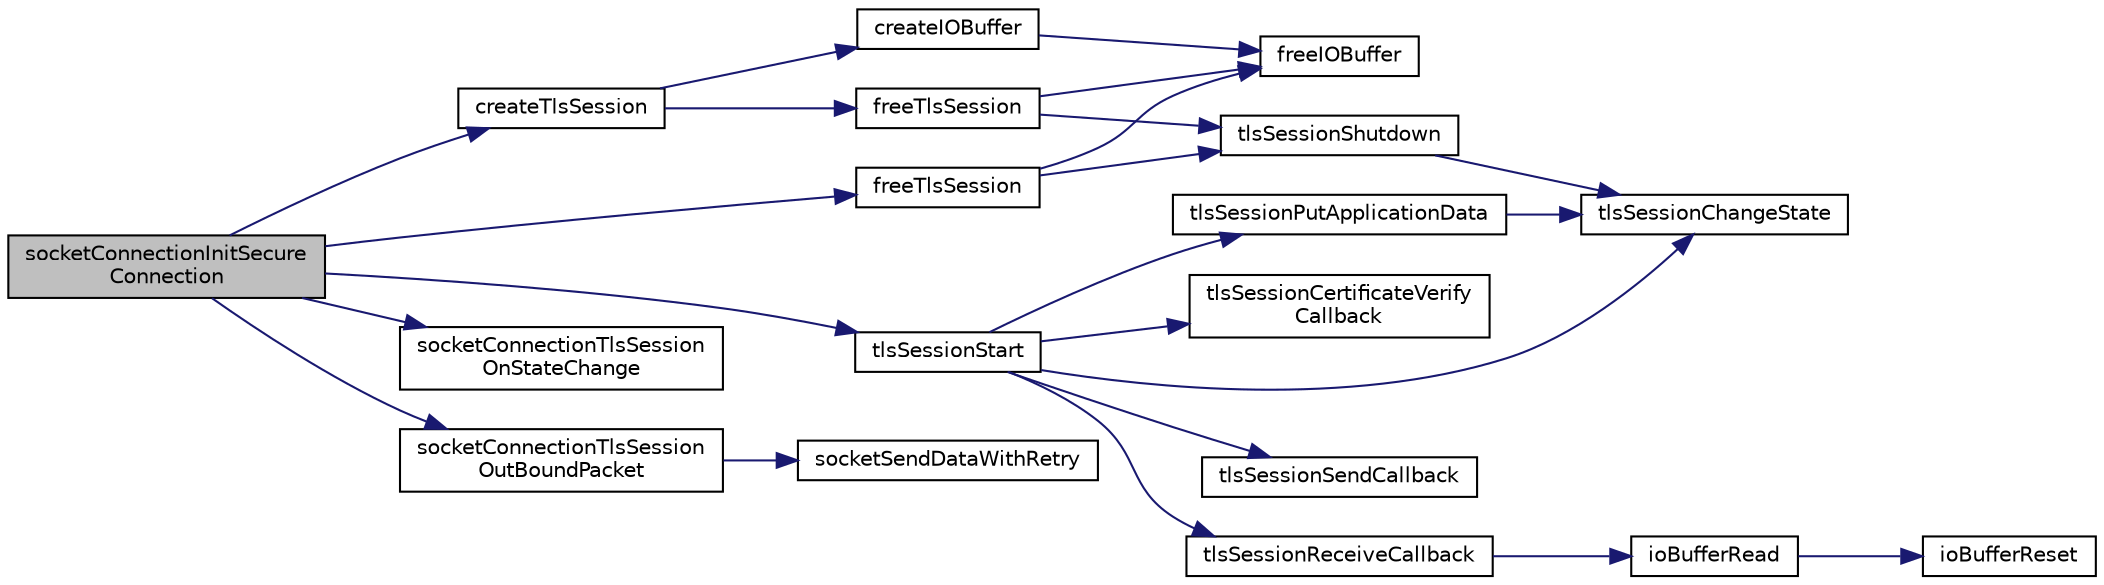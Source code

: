 digraph "socketConnectionInitSecureConnection"
{
 // LATEX_PDF_SIZE
  edge [fontname="Helvetica",fontsize="10",labelfontname="Helvetica",labelfontsize="10"];
  node [fontname="Helvetica",fontsize="10",shape=record];
  rankdir="LR";
  Node1 [label="socketConnectionInitSecure\lConnection",height=0.2,width=0.4,color="black", fillcolor="grey75", style="filled", fontcolor="black",tooltip=" "];
  Node1 -> Node2 [color="midnightblue",fontsize="10",style="solid",fontname="Helvetica"];
  Node2 [label="createTlsSession",height=0.2,width=0.4,color="black", fillcolor="white", style="filled",URL="$Tls_8h.html#a2adef1296769de182eb886ea34a968c4",tooltip=" "];
  Node2 -> Node3 [color="midnightblue",fontsize="10",style="solid",fontname="Helvetica"];
  Node3 [label="createIOBuffer",height=0.2,width=0.4,color="black", fillcolor="white", style="filled",URL="$IOBuffer_8c.html#ab546267bacecbe0c2c65a2286df9dfc4",tooltip=" "];
  Node3 -> Node4 [color="midnightblue",fontsize="10",style="solid",fontname="Helvetica"];
  Node4 [label="freeIOBuffer",height=0.2,width=0.4,color="black", fillcolor="white", style="filled",URL="$IOBuffer_8c.html#a716982d27f4e9cf43d6737555e684289",tooltip=" "];
  Node2 -> Node5 [color="midnightblue",fontsize="10",style="solid",fontname="Helvetica"];
  Node5 [label="freeTlsSession",height=0.2,width=0.4,color="black", fillcolor="white", style="filled",URL="$Tls__mbedtls_8c.html#aa94c64c8b1c8378f85d7081459ec9425",tooltip=" "];
  Node5 -> Node4 [color="midnightblue",fontsize="10",style="solid",fontname="Helvetica"];
  Node5 -> Node6 [color="midnightblue",fontsize="10",style="solid",fontname="Helvetica"];
  Node6 [label="tlsSessionShutdown",height=0.2,width=0.4,color="black", fillcolor="white", style="filled",URL="$Tls__mbedtls_8c.html#aca41778af81f4d5b5a71dcaf5e686bb9",tooltip=" "];
  Node6 -> Node7 [color="midnightblue",fontsize="10",style="solid",fontname="Helvetica"];
  Node7 [label="tlsSessionChangeState",height=0.2,width=0.4,color="black", fillcolor="white", style="filled",URL="$Tls_8c.html#a7dbb041b5b15c6784e9f57a09a08d467",tooltip=" "];
  Node1 -> Node8 [color="midnightblue",fontsize="10",style="solid",fontname="Helvetica"];
  Node8 [label="freeTlsSession",height=0.2,width=0.4,color="black", fillcolor="white", style="filled",URL="$Tls_8h.html#a5913d6c2f44307241d2402af463f9fec",tooltip=" "];
  Node8 -> Node4 [color="midnightblue",fontsize="10",style="solid",fontname="Helvetica"];
  Node8 -> Node6 [color="midnightblue",fontsize="10",style="solid",fontname="Helvetica"];
  Node1 -> Node9 [color="midnightblue",fontsize="10",style="solid",fontname="Helvetica"];
  Node9 [label="socketConnectionTlsSession\lOnStateChange",height=0.2,width=0.4,color="black", fillcolor="white", style="filled",URL="$SocketConnection_8c.html#aa405e61d0a88b32967019eead41f0ef4",tooltip=" "];
  Node1 -> Node10 [color="midnightblue",fontsize="10",style="solid",fontname="Helvetica"];
  Node10 [label="socketConnectionTlsSession\lOutBoundPacket",height=0.2,width=0.4,color="black", fillcolor="white", style="filled",URL="$SocketConnection_8c.html#a51db4f494654a352dc80cb5094cd5061",tooltip=" "];
  Node10 -> Node11 [color="midnightblue",fontsize="10",style="solid",fontname="Helvetica"];
  Node11 [label="socketSendDataWithRetry",height=0.2,width=0.4,color="black", fillcolor="white", style="filled",URL="$SocketConnection_8c.html#a731488b5d3008cdfe4ba64b9ab1ec891",tooltip=" "];
  Node1 -> Node12 [color="midnightblue",fontsize="10",style="solid",fontname="Helvetica"];
  Node12 [label="tlsSessionStart",height=0.2,width=0.4,color="black", fillcolor="white", style="filled",URL="$Tls_8h.html#a2158f2643cad7b1d8c01bc772746f20e",tooltip=" "];
  Node12 -> Node13 [color="midnightblue",fontsize="10",style="solid",fontname="Helvetica"];
  Node13 [label="tlsSessionCertificateVerify\lCallback",height=0.2,width=0.4,color="black", fillcolor="white", style="filled",URL="$Tls__openssl_8c.html#a30c2f8bab34d33c956a7c11fcd1e6618",tooltip=" "];
  Node12 -> Node7 [color="midnightblue",fontsize="10",style="solid",fontname="Helvetica"];
  Node12 -> Node14 [color="midnightblue",fontsize="10",style="solid",fontname="Helvetica"];
  Node14 [label="tlsSessionPutApplicationData",height=0.2,width=0.4,color="black", fillcolor="white", style="filled",URL="$Tls__openssl_8c.html#a64cd202de66bae27a7d0edd8d5a05446",tooltip=" "];
  Node14 -> Node7 [color="midnightblue",fontsize="10",style="solid",fontname="Helvetica"];
  Node12 -> Node15 [color="midnightblue",fontsize="10",style="solid",fontname="Helvetica"];
  Node15 [label="tlsSessionReceiveCallback",height=0.2,width=0.4,color="black", fillcolor="white", style="filled",URL="$Tls__mbedtls_8c.html#ab4e0a02b8108824c19070e1c837279a2",tooltip=" "];
  Node15 -> Node16 [color="midnightblue",fontsize="10",style="solid",fontname="Helvetica"];
  Node16 [label="ioBufferRead",height=0.2,width=0.4,color="black", fillcolor="white", style="filled",URL="$IOBuffer_8c.html#a843a7453279a2960b0dda4d7d7afa45e",tooltip=" "];
  Node16 -> Node17 [color="midnightblue",fontsize="10",style="solid",fontname="Helvetica"];
  Node17 [label="ioBufferReset",height=0.2,width=0.4,color="black", fillcolor="white", style="filled",URL="$IOBuffer_8c.html#a04baed52cfc34b413a5dd087bf197c06",tooltip=" "];
  Node12 -> Node18 [color="midnightblue",fontsize="10",style="solid",fontname="Helvetica"];
  Node18 [label="tlsSessionSendCallback",height=0.2,width=0.4,color="black", fillcolor="white", style="filled",URL="$Tls__mbedtls_8c.html#a3325b2c5cc6c30229693c215f1c4d7fb",tooltip=" "];
}
